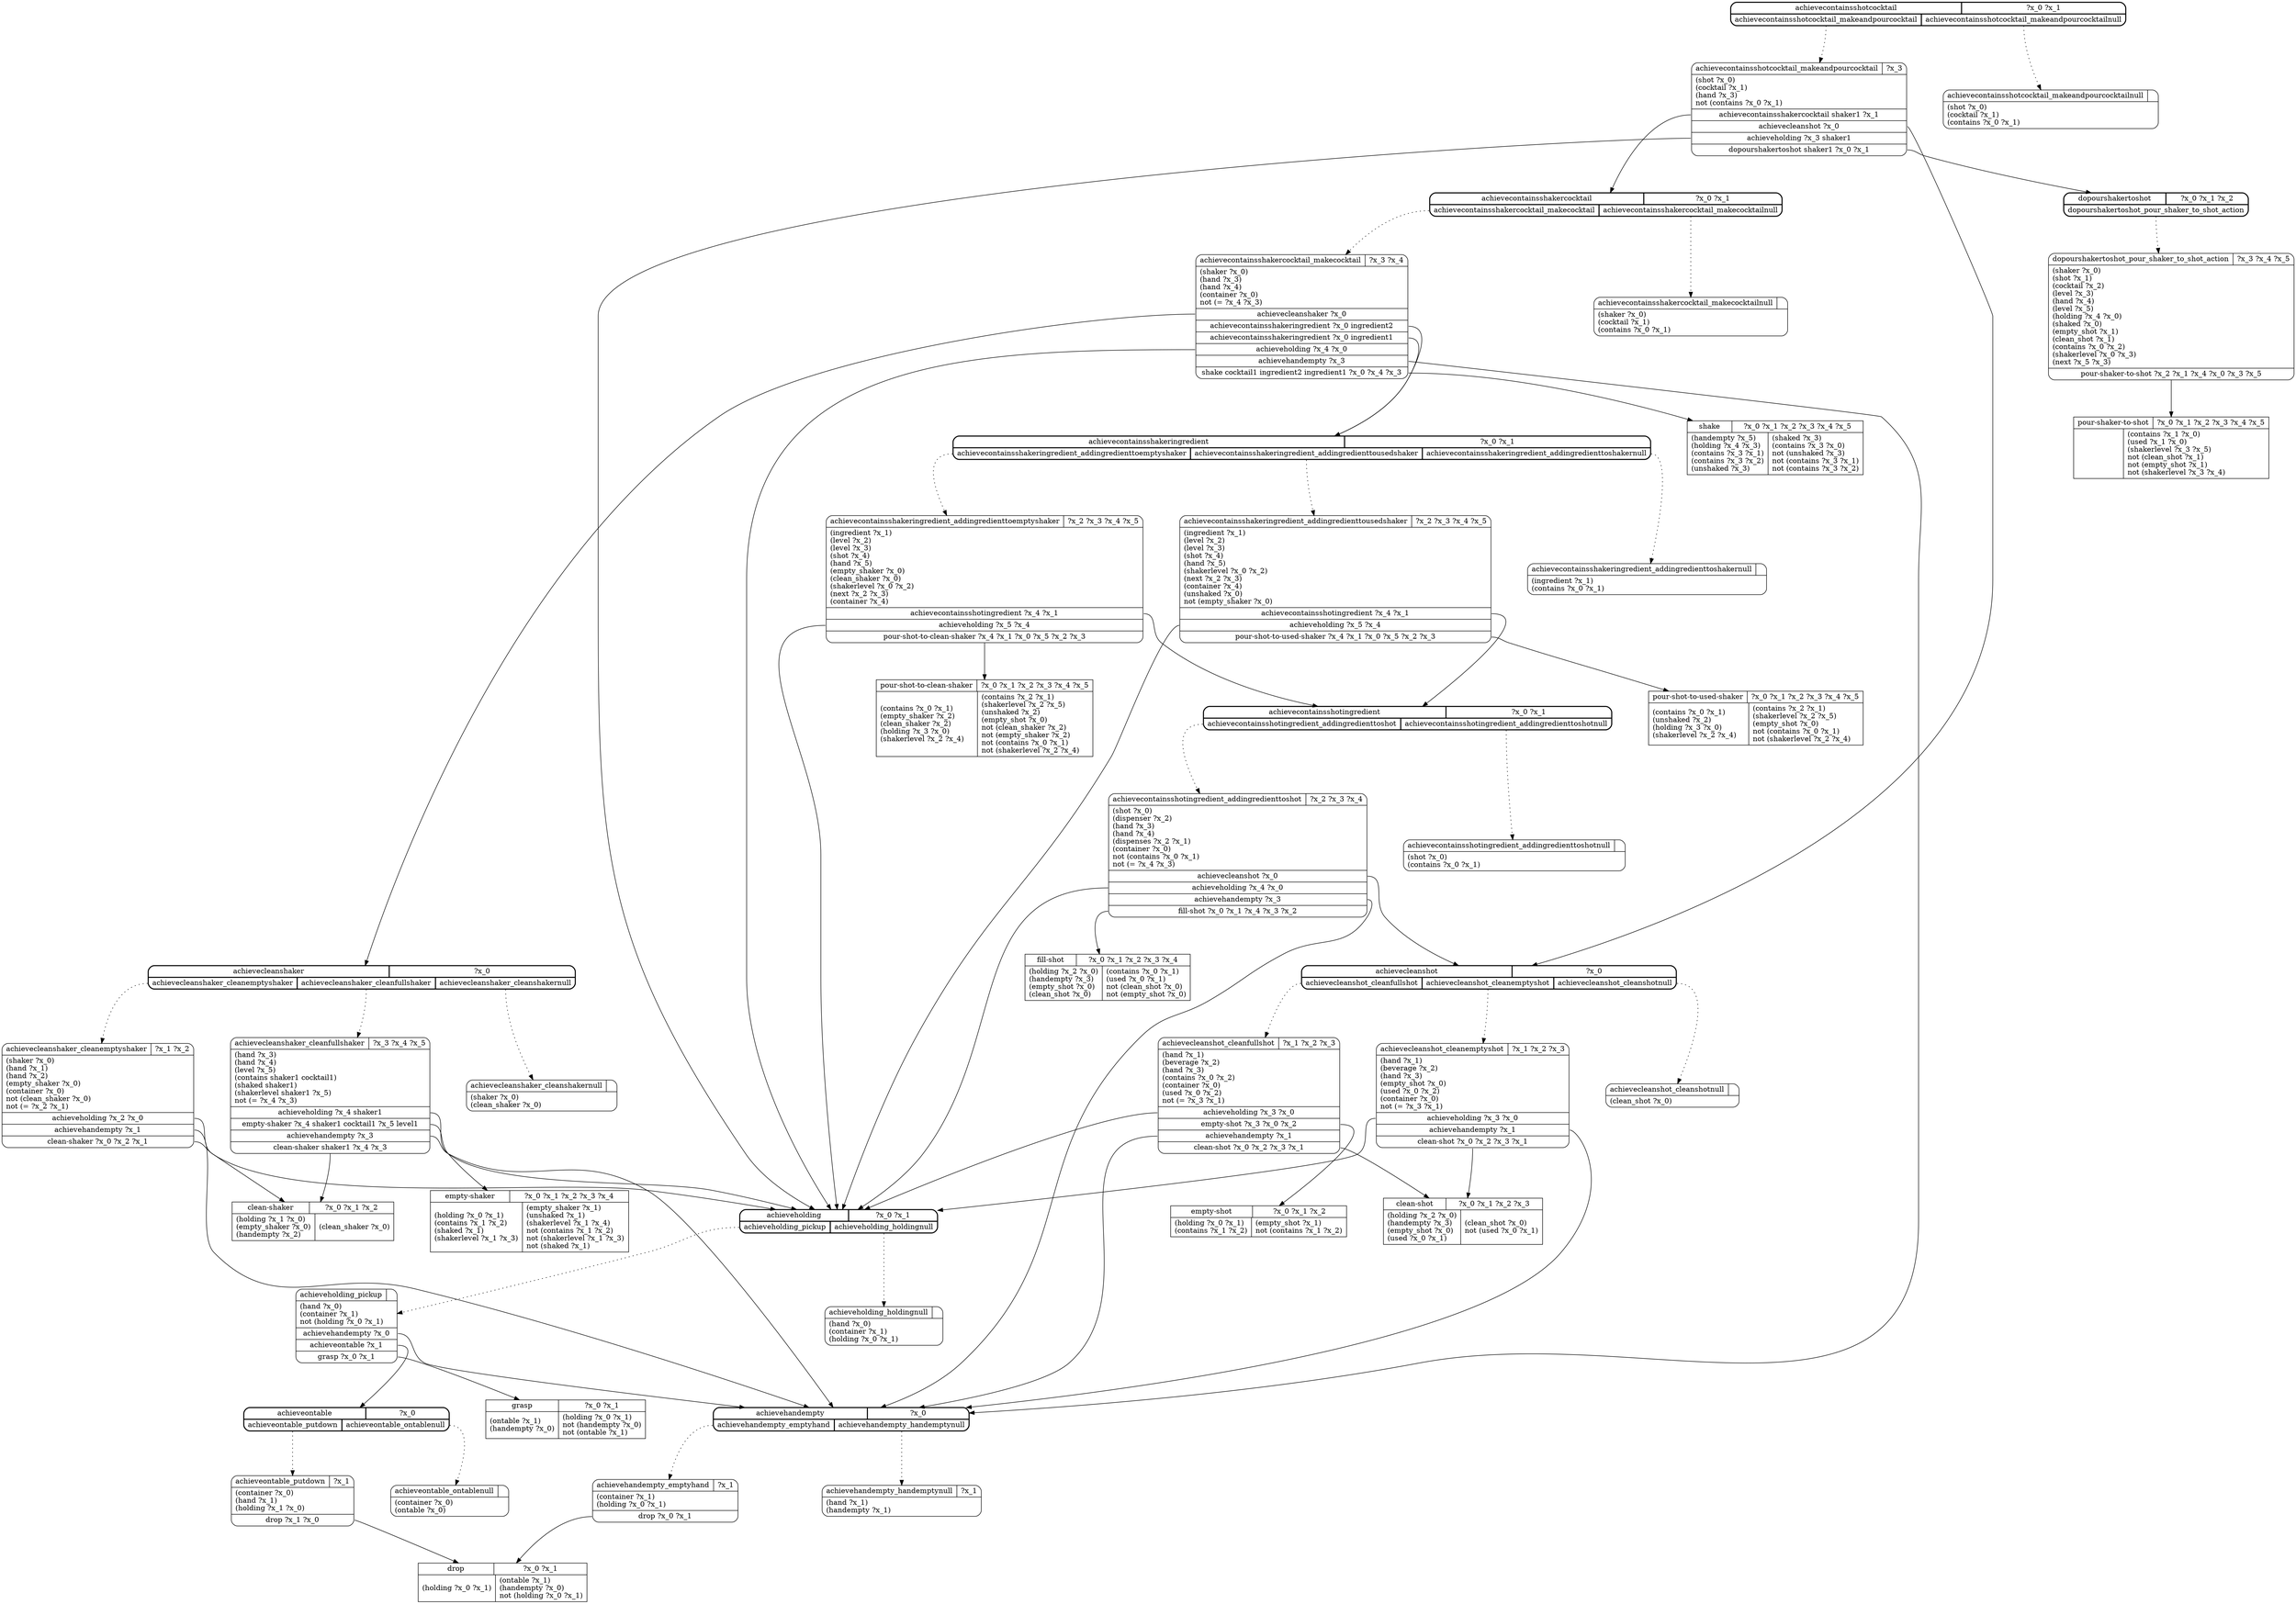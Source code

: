 // Generated by Hype
digraph "barman_htn" {
  nodesep=1
  ranksep=1
  // Operators
  node [shape=record]
  "clean-shaker" [
    label="{{\N|?x_0 ?x_1 ?x_2}|{(holding ?x_1 ?x_0)\l(empty_shaker ?x_0)\l(handempty ?x_2)\l|(clean_shaker ?x_0)\l}}"
  ]
  "clean-shot" [
    label="{{\N|?x_0 ?x_1 ?x_2 ?x_3}|{(holding ?x_2 ?x_0)\l(handempty ?x_3)\l(empty_shot ?x_0)\l(used ?x_0 ?x_1)\l|(clean_shot ?x_0)\lnot (used ?x_0 ?x_1)\l}}"
  ]
  "drop" [
    label="{{\N|?x_0 ?x_1}|{(holding ?x_0 ?x_1)\l|(ontable ?x_1)\l(handempty ?x_0)\lnot (holding ?x_0 ?x_1)\l}}"
  ]
  "empty-shaker" [
    label="{{\N|?x_0 ?x_1 ?x_2 ?x_3 ?x_4}|{(holding ?x_0 ?x_1)\l(contains ?x_1 ?x_2)\l(shaked ?x_1)\l(shakerlevel ?x_1 ?x_3)\l|(empty_shaker ?x_1)\l(unshaked ?x_1)\l(shakerlevel ?x_1 ?x_4)\lnot (contains ?x_1 ?x_2)\lnot (shakerlevel ?x_1 ?x_3)\lnot (shaked ?x_1)\l}}"
  ]
  "empty-shot" [
    label="{{\N|?x_0 ?x_1 ?x_2}|{(holding ?x_0 ?x_1)\l(contains ?x_1 ?x_2)\l|(empty_shot ?x_1)\lnot (contains ?x_1 ?x_2)\l}}"
  ]
  "fill-shot" [
    label="{{\N|?x_0 ?x_1 ?x_2 ?x_3 ?x_4}|{(holding ?x_2 ?x_0)\l(handempty ?x_3)\l(empty_shot ?x_0)\l(clean_shot ?x_0)\l|(contains ?x_0 ?x_1)\l(used ?x_0 ?x_1)\lnot (clean_shot ?x_0)\lnot (empty_shot ?x_0)\l}}"
  ]
  "grasp" [
    label="{{\N|?x_0 ?x_1}|{(ontable ?x_1)\l(handempty ?x_0)\l|(holding ?x_0 ?x_1)\lnot (handempty ?x_0)\lnot (ontable ?x_1)\l}}"
  ]
  "pour-shaker-to-shot" [
    label="{{\N|?x_0 ?x_1 ?x_2 ?x_3 ?x_4 ?x_5}|{|(contains ?x_1 ?x_0)\l(used ?x_1 ?x_0)\l(shakerlevel ?x_3 ?x_5)\lnot (clean_shot ?x_1)\lnot (empty_shot ?x_1)\lnot (shakerlevel ?x_3 ?x_4)\l}}"
  ]
  "pour-shot-to-clean-shaker" [
    label="{{\N|?x_0 ?x_1 ?x_2 ?x_3 ?x_4 ?x_5}|{(contains ?x_0 ?x_1)\l(empty_shaker ?x_2)\l(clean_shaker ?x_2)\l(holding ?x_3 ?x_0)\l(shakerlevel ?x_2 ?x_4)\l|(contains ?x_2 ?x_1)\l(shakerlevel ?x_2 ?x_5)\l(unshaked ?x_2)\l(empty_shot ?x_0)\lnot (clean_shaker ?x_2)\lnot (empty_shaker ?x_2)\lnot (contains ?x_0 ?x_1)\lnot (shakerlevel ?x_2 ?x_4)\l}}"
  ]
  "pour-shot-to-used-shaker" [
    label="{{\N|?x_0 ?x_1 ?x_2 ?x_3 ?x_4 ?x_5}|{(contains ?x_0 ?x_1)\l(unshaked ?x_2)\l(holding ?x_3 ?x_0)\l(shakerlevel ?x_2 ?x_4)\l|(contains ?x_2 ?x_1)\l(shakerlevel ?x_2 ?x_5)\l(empty_shot ?x_0)\lnot (contains ?x_0 ?x_1)\lnot (shakerlevel ?x_2 ?x_4)\l}}"
  ]
  "shake" [
    label="{{\N|?x_0 ?x_1 ?x_2 ?x_3 ?x_4 ?x_5}|{(handempty ?x_5)\l(holding ?x_4 ?x_3)\l(contains ?x_3 ?x_1)\l(contains ?x_3 ?x_2)\l(unshaked ?x_3)\l|(shaked ?x_3)\l(contains ?x_3 ?x_0)\lnot (unshaked ?x_3)\lnot (contains ?x_3 ?x_1)\lnot (contains ?x_3 ?x_2)\l}}"
  ]
  // Methods
  node [shape=Mrecord]
  "achievecontainsshakeringredient" [
    style=bold
    label="{{\N|?x_0 ?x_1}|{<0>achievecontainsshakeringredient_addingredienttoemptyshaker|<1>achievecontainsshakeringredient_addingredienttousedshaker|<2>achievecontainsshakeringredient_addingredienttoshakernull}}"
  ]
  "achievecontainsshakeringredient_addingredienttoemptyshaker" [
    label="{{\N|?x_2 ?x_3 ?x_4 ?x_5}|(ingredient ?x_1)\l(level ?x_2)\l(level ?x_3)\l(shot ?x_4)\l(hand ?x_5)\l(empty_shaker ?x_0)\l(clean_shaker ?x_0)\l(shakerlevel ?x_0 ?x_2)\l(next ?x_2 ?x_3)\l(container ?x_4)\l|<0>achievecontainsshotingredient ?x_4 ?x_1|<1>achieveholding ?x_5 ?x_4|<2>pour-shot-to-clean-shaker ?x_4 ?x_1 ?x_0 ?x_5 ?x_2 ?x_3}"
  ]
  "achievecontainsshakeringredient":0 -> "achievecontainsshakeringredient_addingredienttoemptyshaker" [style=dotted]
  "achievecontainsshakeringredient_addingredienttoemptyshaker":0 -> "achievecontainsshotingredient"
  "achievecontainsshakeringredient_addingredienttoemptyshaker":1 -> "achieveholding"
  "achievecontainsshakeringredient_addingredienttoemptyshaker":2 -> "pour-shot-to-clean-shaker"
  "achievecontainsshakeringredient_addingredienttousedshaker" [
    label="{{\N|?x_2 ?x_3 ?x_4 ?x_5}|(ingredient ?x_1)\l(level ?x_2)\l(level ?x_3)\l(shot ?x_4)\l(hand ?x_5)\l(shakerlevel ?x_0 ?x_2)\l(next ?x_2 ?x_3)\l(container ?x_4)\l(unshaked ?x_0)\lnot (empty_shaker ?x_0)\l|<0>achievecontainsshotingredient ?x_4 ?x_1|<1>achieveholding ?x_5 ?x_4|<2>pour-shot-to-used-shaker ?x_4 ?x_1 ?x_0 ?x_5 ?x_2 ?x_3}"
  ]
  "achievecontainsshakeringredient":1 -> "achievecontainsshakeringredient_addingredienttousedshaker" [style=dotted]
  "achievecontainsshakeringredient_addingredienttousedshaker":0 -> "achievecontainsshotingredient"
  "achievecontainsshakeringredient_addingredienttousedshaker":1 -> "achieveholding"
  "achievecontainsshakeringredient_addingredienttousedshaker":2 -> "pour-shot-to-used-shaker"
  "achievecontainsshakeringredient_addingredienttoshakernull" [
    label="{{\N|}|(ingredient ?x_1)\l(contains ?x_0 ?x_1)\l}"
  ]
  "achievecontainsshakeringredient":2 -> "achievecontainsshakeringredient_addingredienttoshakernull" [style=dotted]
  "achievecleanshaker" [
    style=bold
    label="{{\N|?x_0}|{<0>achievecleanshaker_cleanemptyshaker|<1>achievecleanshaker_cleanfullshaker|<2>achievecleanshaker_cleanshakernull}}"
  ]
  "achievecleanshaker_cleanemptyshaker" [
    label="{{\N|?x_1 ?x_2}|(shaker ?x_0)\l(hand ?x_1)\l(hand ?x_2)\l(empty_shaker ?x_0)\l(container ?x_0)\lnot (clean_shaker ?x_0)\lnot (= ?x_2 ?x_1)\l|<0>achieveholding ?x_2 ?x_0|<1>achievehandempty ?x_1|<2>clean-shaker ?x_0 ?x_2 ?x_1}"
  ]
  "achievecleanshaker":0 -> "achievecleanshaker_cleanemptyshaker" [style=dotted]
  "achievecleanshaker_cleanemptyshaker":0 -> "achieveholding"
  "achievecleanshaker_cleanemptyshaker":1 -> "achievehandempty"
  "achievecleanshaker_cleanemptyshaker":2 -> "clean-shaker"
  "achievecleanshaker_cleanfullshaker" [
    label="{{\N|?x_3 ?x_4 ?x_5}|(hand ?x_3)\l(hand ?x_4)\l(level ?x_5)\l(contains shaker1 cocktail1)\l(shaked shaker1)\l(shakerlevel shaker1 ?x_5)\lnot (= ?x_4 ?x_3)\l|<0>achieveholding ?x_4 shaker1|<1>empty-shaker ?x_4 shaker1 cocktail1 ?x_5 level1|<2>achievehandempty ?x_3|<3>clean-shaker shaker1 ?x_4 ?x_3}"
  ]
  "achievecleanshaker":1 -> "achievecleanshaker_cleanfullshaker" [style=dotted]
  "achievecleanshaker_cleanfullshaker":0 -> "achieveholding"
  "achievecleanshaker_cleanfullshaker":1 -> "empty-shaker"
  "achievecleanshaker_cleanfullshaker":2 -> "achievehandempty"
  "achievecleanshaker_cleanfullshaker":3 -> "clean-shaker"
  "achievecleanshaker_cleanshakernull" [
    label="{{\N|}|(shaker ?x_0)\l(clean_shaker ?x_0)\l}"
  ]
  "achievecleanshaker":2 -> "achievecleanshaker_cleanshakernull" [style=dotted]
  "achievehandempty" [
    style=bold
    label="{{\N|?x_0}|{<0>achievehandempty_emptyhand|<1>achievehandempty_handemptynull}}"
  ]
  "achievehandempty_emptyhand" [
    label="{{\N|?x_1}|(container ?x_1)\l(holding ?x_0 ?x_1)\l|<0>drop ?x_0 ?x_1}"
  ]
  "achievehandempty":0 -> "achievehandempty_emptyhand" [style=dotted]
  "achievehandempty_emptyhand":0 -> "drop"
  "achievehandempty_handemptynull" [
    label="{{\N|?x_1}|(hand ?x_1)\l(handempty ?x_1)\l}"
  ]
  "achievehandempty":1 -> "achievehandempty_handemptynull" [style=dotted]
  "achievecontainsshotingredient" [
    style=bold
    label="{{\N|?x_0 ?x_1}|{<0>achievecontainsshotingredient_addingredienttoshot|<1>achievecontainsshotingredient_addingredienttoshotnull}}"
  ]
  "achievecontainsshotingredient_addingredienttoshot" [
    label="{{\N|?x_2 ?x_3 ?x_4}|(shot ?x_0)\l(dispenser ?x_2)\l(hand ?x_3)\l(hand ?x_4)\l(dispenses ?x_2 ?x_1)\l(container ?x_0)\lnot (contains ?x_0 ?x_1)\lnot (= ?x_4 ?x_3)\l|<0>achievecleanshot ?x_0|<1>achieveholding ?x_4 ?x_0|<2>achievehandempty ?x_3|<3>fill-shot ?x_0 ?x_1 ?x_4 ?x_3 ?x_2}"
  ]
  "achievecontainsshotingredient":0 -> "achievecontainsshotingredient_addingredienttoshot" [style=dotted]
  "achievecontainsshotingredient_addingredienttoshot":0 -> "achievecleanshot"
  "achievecontainsshotingredient_addingredienttoshot":1 -> "achieveholding"
  "achievecontainsshotingredient_addingredienttoshot":2 -> "achievehandempty"
  "achievecontainsshotingredient_addingredienttoshot":3 -> "fill-shot"
  "achievecontainsshotingredient_addingredienttoshotnull" [
    label="{{\N|}|(shot ?x_0)\l(contains ?x_0 ?x_1)\l}"
  ]
  "achievecontainsshotingredient":1 -> "achievecontainsshotingredient_addingredienttoshotnull" [style=dotted]
  "achievecontainsshakercocktail" [
    style=bold
    label="{{\N|?x_0 ?x_1}|{<0>achievecontainsshakercocktail_makecocktail|<1>achievecontainsshakercocktail_makecocktailnull}}"
  ]
  "achievecontainsshakercocktail_makecocktail" [
    label="{{\N|?x_3 ?x_4}|(shaker ?x_0)\l(hand ?x_3)\l(hand ?x_4)\l(container ?x_0)\lnot (= ?x_4 ?x_3)\l|<0>achievecleanshaker ?x_0|<1>achievecontainsshakeringredient ?x_0 ingredient2|<2>achievecontainsshakeringredient ?x_0 ingredient1|<3>achieveholding ?x_4 ?x_0|<4>achievehandempty ?x_3|<5>shake cocktail1 ingredient2 ingredient1 ?x_0 ?x_4 ?x_3}"
  ]
  "achievecontainsshakercocktail":0 -> "achievecontainsshakercocktail_makecocktail" [style=dotted]
  "achievecontainsshakercocktail_makecocktail":0 -> "achievecleanshaker"
  "achievecontainsshakercocktail_makecocktail":1 -> "achievecontainsshakeringredient"
  "achievecontainsshakercocktail_makecocktail":2 -> "achievecontainsshakeringredient"
  "achievecontainsshakercocktail_makecocktail":3 -> "achieveholding"
  "achievecontainsshakercocktail_makecocktail":4 -> "achievehandempty"
  "achievecontainsshakercocktail_makecocktail":5 -> "shake"
  "achievecontainsshakercocktail_makecocktailnull" [
    label="{{\N|}|(shaker ?x_0)\l(cocktail ?x_1)\l(contains ?x_0 ?x_1)\l}"
  ]
  "achievecontainsshakercocktail":1 -> "achievecontainsshakercocktail_makecocktailnull" [style=dotted]
  "dopourshakertoshot" [
    style=bold
    label="{{\N|?x_0 ?x_1 ?x_2}|{<0>dopourshakertoshot_pour_shaker_to_shot_action}}"
  ]
  "dopourshakertoshot_pour_shaker_to_shot_action" [
    label="{{\N|?x_3 ?x_4 ?x_5}|(shaker ?x_0)\l(shot ?x_1)\l(cocktail ?x_2)\l(level ?x_3)\l(hand ?x_4)\l(level ?x_5)\l(holding ?x_4 ?x_0)\l(shaked ?x_0)\l(empty_shot ?x_1)\l(clean_shot ?x_1)\l(contains ?x_0 ?x_2)\l(shakerlevel ?x_0 ?x_3)\l(next ?x_5 ?x_3)\l|<0>pour-shaker-to-shot ?x_2 ?x_1 ?x_4 ?x_0 ?x_3 ?x_5}"
  ]
  "dopourshakertoshot":0 -> "dopourshakertoshot_pour_shaker_to_shot_action" [style=dotted]
  "dopourshakertoshot_pour_shaker_to_shot_action":0 -> "pour-shaker-to-shot"
  "achieveontable" [
    style=bold
    label="{{\N|?x_0}|{<0>achieveontable_putdown|<1>achieveontable_ontablenull}}"
  ]
  "achieveontable_putdown" [
    label="{{\N|?x_1}|(container ?x_0)\l(hand ?x_1)\l(holding ?x_1 ?x_0)\l|<0>drop ?x_1 ?x_0}"
  ]
  "achieveontable":0 -> "achieveontable_putdown" [style=dotted]
  "achieveontable_putdown":0 -> "drop"
  "achieveontable_ontablenull" [
    label="{{\N|}|(container ?x_0)\l(ontable ?x_0)\l}"
  ]
  "achieveontable":1 -> "achieveontable_ontablenull" [style=dotted]
  "achieveholding" [
    style=bold
    label="{{\N|?x_0 ?x_1}|{<0>achieveholding_pickup|<1>achieveholding_holdingnull}}"
  ]
  "achieveholding_pickup" [
    label="{{\N|}|(hand ?x_0)\l(container ?x_1)\lnot (holding ?x_0 ?x_1)\l|<0>achievehandempty ?x_0|<1>achieveontable ?x_1|<2>grasp ?x_0 ?x_1}"
  ]
  "achieveholding":0 -> "achieveholding_pickup" [style=dotted]
  "achieveholding_pickup":0 -> "achievehandempty"
  "achieveholding_pickup":1 -> "achieveontable"
  "achieveholding_pickup":2 -> "grasp"
  "achieveholding_holdingnull" [
    label="{{\N|}|(hand ?x_0)\l(container ?x_1)\l(holding ?x_0 ?x_1)\l}"
  ]
  "achieveholding":1 -> "achieveholding_holdingnull" [style=dotted]
  "achievecleanshot" [
    style=bold
    label="{{\N|?x_0}|{<0>achievecleanshot_cleanfullshot|<1>achievecleanshot_cleanemptyshot|<2>achievecleanshot_cleanshotnull}}"
  ]
  "achievecleanshot_cleanfullshot" [
    label="{{\N|?x_1 ?x_2 ?x_3}|(hand ?x_1)\l(beverage ?x_2)\l(hand ?x_3)\l(contains ?x_0 ?x_2)\l(container ?x_0)\l(used ?x_0 ?x_2)\lnot (= ?x_3 ?x_1)\l|<0>achieveholding ?x_3 ?x_0|<1>empty-shot ?x_3 ?x_0 ?x_2|<2>achievehandempty ?x_1|<3>clean-shot ?x_0 ?x_2 ?x_3 ?x_1}"
  ]
  "achievecleanshot":0 -> "achievecleanshot_cleanfullshot" [style=dotted]
  "achievecleanshot_cleanfullshot":0 -> "achieveholding"
  "achievecleanshot_cleanfullshot":1 -> "empty-shot"
  "achievecleanshot_cleanfullshot":2 -> "achievehandempty"
  "achievecleanshot_cleanfullshot":3 -> "clean-shot"
  "achievecleanshot_cleanemptyshot" [
    label="{{\N|?x_1 ?x_2 ?x_3}|(hand ?x_1)\l(beverage ?x_2)\l(hand ?x_3)\l(empty_shot ?x_0)\l(used ?x_0 ?x_2)\l(container ?x_0)\lnot (= ?x_3 ?x_1)\l|<0>achieveholding ?x_3 ?x_0|<1>achievehandempty ?x_1|<2>clean-shot ?x_0 ?x_2 ?x_3 ?x_1}"
  ]
  "achievecleanshot":1 -> "achievecleanshot_cleanemptyshot" [style=dotted]
  "achievecleanshot_cleanemptyshot":0 -> "achieveholding"
  "achievecleanshot_cleanemptyshot":1 -> "achievehandempty"
  "achievecleanshot_cleanemptyshot":2 -> "clean-shot"
  "achievecleanshot_cleanshotnull" [
    label="{{\N|}|(clean_shot ?x_0)\l}"
  ]
  "achievecleanshot":2 -> "achievecleanshot_cleanshotnull" [style=dotted]
  "achievecontainsshotcocktail" [
    style=bold
    label="{{\N|?x_0 ?x_1}|{<0>achievecontainsshotcocktail_makeandpourcocktail|<1>achievecontainsshotcocktail_makeandpourcocktailnull}}"
  ]
  "achievecontainsshotcocktail_makeandpourcocktail" [
    label="{{\N|?x_3}|(shot ?x_0)\l(cocktail ?x_1)\l(hand ?x_3)\lnot (contains ?x_0 ?x_1)\l|<0>achievecontainsshakercocktail shaker1 ?x_1|<1>achievecleanshot ?x_0|<2>achieveholding ?x_3 shaker1|<3>dopourshakertoshot shaker1 ?x_0 ?x_1}"
  ]
  "achievecontainsshotcocktail":0 -> "achievecontainsshotcocktail_makeandpourcocktail" [style=dotted]
  "achievecontainsshotcocktail_makeandpourcocktail":0 -> "achievecontainsshakercocktail"
  "achievecontainsshotcocktail_makeandpourcocktail":1 -> "achievecleanshot"
  "achievecontainsshotcocktail_makeandpourcocktail":2 -> "achieveholding"
  "achievecontainsshotcocktail_makeandpourcocktail":3 -> "dopourshakertoshot"
  "achievecontainsshotcocktail_makeandpourcocktailnull" [
    label="{{\N|}|(shot ?x_0)\l(cocktail ?x_1)\l(contains ?x_0 ?x_1)\l}"
  ]
  "achievecontainsshotcocktail":1 -> "achievecontainsshotcocktail_makeandpourcocktailnull" [style=dotted]
}